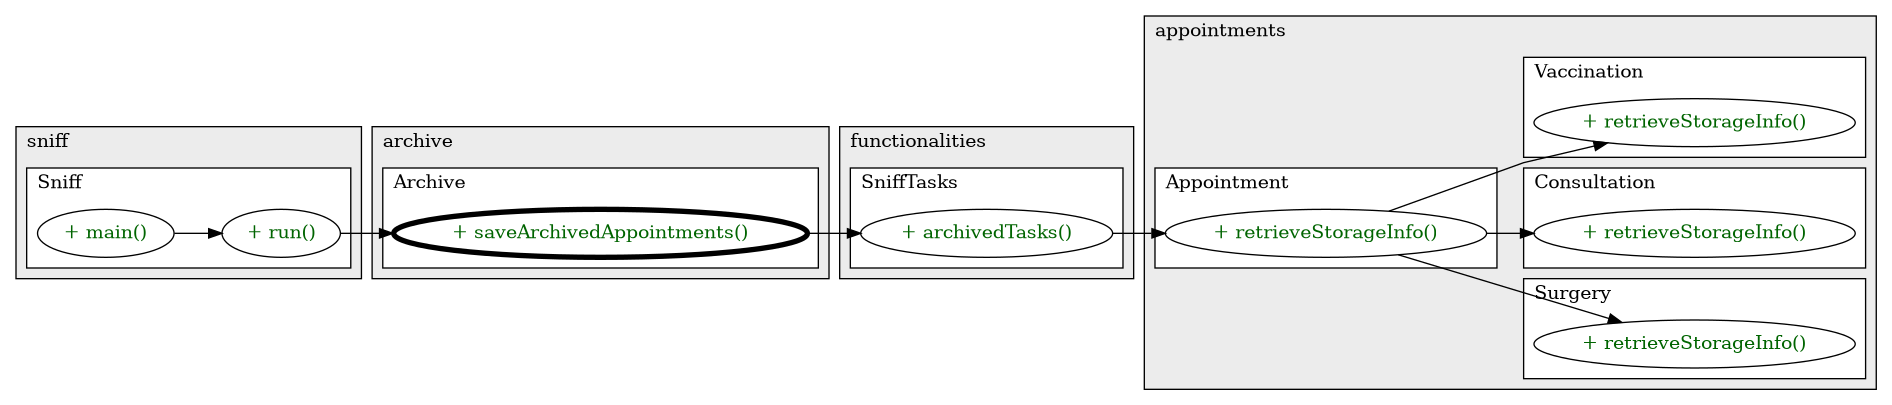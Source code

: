 @startuml

/' diagram meta data start
config=CallConfiguration;
{
  "rootMethod": "archive.Archive#saveArchivedAppointments(String)",
  "projectClassification": {
    "searchMode": "OpenProject", // OpenProject, AllProjects
    "includedProjects": "",
    "pathEndKeywords": "*.impl",
    "isClientPath": "",
    "isClientName": "",
    "isTestPath": "",
    "isTestName": "",
    "isMappingPath": "",
    "isMappingName": "",
    "isDataAccessPath": "",
    "isDataAccessName": "",
    "isDataStructurePath": "",
    "isDataStructureName": "",
    "isInterfaceStructuresPath": "",
    "isInterfaceStructuresName": "",
    "isEntryPointPath": "",
    "isEntryPointName": "",
    "treatFinalFieldsAsMandatory": false
  },
  "graphRestriction": {
    "classPackageExcludeFilter": "",
    "classPackageIncludeFilter": "",
    "classNameExcludeFilter": "",
    "classNameIncludeFilter": "",
    "methodNameExcludeFilter": "",
    "methodNameIncludeFilter": "",
    "removeByInheritance": "", // inheritance/annotation based filtering is done in a second step
    "removeByAnnotation": "",
    "removeByClassPackage": "", // cleanup the graph after inheritance/annotation based filtering is done
    "removeByClassName": "",
    "cutMappings": false,
    "cutEnum": true,
    "cutTests": true,
    "cutClient": true,
    "cutDataAccess": false,
    "cutInterfaceStructures": false,
    "cutDataStructures": false,
    "cutGetterAndSetter": true,
    "cutConstructors": true
  },
  "graphTraversal": {
    "forwardDepth": 3,
    "backwardDepth": 3,
    "classPackageExcludeFilter": "",
    "classPackageIncludeFilter": "",
    "classNameExcludeFilter": "",
    "classNameIncludeFilter": "",
    "methodNameExcludeFilter": "",
    "methodNameIncludeFilter": "",
    "hideMappings": false,
    "hideDataStructures": false,
    "hidePrivateMethods": true,
    "hideInterfaceCalls": true, // indirection: implementation -> interface (is hidden) -> implementation
    "onlyShowApplicationEntryPoints": false, // root node is included
    "useMethodCallsForStructureDiagram": "ForwardOnly" // ForwardOnly, BothDirections, No
  },
  "details": {
    "aggregation": "GroupByClass", // ByClass, GroupByClass, None
    "showMethodParametersTypes": false,
    "showMethodParametersNames": false,
    "showMethodReturnType": false,
    "showPackageLevels": 2,
    "showCallOrder": false,
    "edgeMode": "MethodsOnly", // TypesOnly, MethodsOnly, TypesAndMethods, MethodsAndDirectTypeUsage
    "showDetailedClassStructure": false
  },
  "rootClass": "archive.Archive",
  "extensionCallbackMethod": "" // qualified.class.name#methodName - signature: public static String method(String)
}
diagram meta data end '/



digraph g {
    rankdir="LR"
    splines=polyline
    

'nodes 
subgraph cluster_109586094 { 
   	label=sniff
	labeljust=l
	fillcolor="#ececec"
	style=filled
   
   subgraph cluster_1041190780 { 
   	label=Sniff
	labeljust=l
	fillcolor=white
	style=filled
   
   Sniff655660956XXXmain1859653459[
	label="+ main()"
	style=filled
	fillcolor=white
	tooltip="Sniff

&#10;  Main entry-point for the java.sniff.Sniff application.&#10; "
	fontcolor=darkgreen
];

Sniff655660956XXXrun0[
	label="+ run()"
	style=filled
	fillcolor=white
	tooltip="Sniff

null"
	fontcolor=darkgreen
];
} 
} 

subgraph cluster_1519786164 { 
   	label=appointments
	labeljust=l
	fillcolor="#ececec"
	style=filled
   
   subgraph cluster_1402742336 { 
   	label=Surgery
	labeljust=l
	fillcolor=white
	style=filled
   
   Surgery967792423XXXretrieveStorageInfo0[
	label="+ retrieveStorageInfo()"
	style=filled
	fillcolor=white
	tooltip="Surgery

null"
	fontcolor=darkgreen
];
} 

subgraph cluster_1695540714 { 
   	label=Appointment
	labeljust=l
	fillcolor=white
	style=filled
   
   Appointment967792423XXXretrieveStorageInfo0[
	label="+ retrieveStorageInfo()"
	style=filled
	fillcolor=white
	tooltip="Appointment

null"
	fontcolor=darkgreen
];
} 

subgraph cluster_1811312226 { 
   	label=Consultation
	labeljust=l
	fillcolor=white
	style=filled
   
   Consultation967792423XXXretrieveStorageInfo0[
	label="+ retrieveStorageInfo()"
	style=filled
	fillcolor=white
	tooltip="Consultation

null"
	fontcolor=darkgreen
];
} 

subgraph cluster_462114672 { 
   	label=Vaccination
	labeljust=l
	fillcolor=white
	style=filled
   
   Vaccination967792423XXXretrieveStorageInfo0[
	label="+ retrieveStorageInfo()"
	style=filled
	fillcolor=white
	tooltip="Vaccination

null"
	fontcolor=darkgreen
];
} 
} 

subgraph cluster_579021399 { 
   	label=functionalities
	labeljust=l
	fillcolor="#ececec"
	style=filled
   
   subgraph cluster_203723525 { 
   	label=SniffTasks
	labeljust=l
	fillcolor=white
	style=filled
   
   SniffTasks579021399XXXarchivedTasks387427025[
	label="+ archivedTasks()"
	style=filled
	fillcolor=white
	tooltip="SniffTasks

&#10;  Stores the data of archived tasks into SniffArchive file&#10; &#10;  @param archiveSavedFile The SniffArchive file&#10;  @throws SniffException if there are errors when storing appointment data&#10; "
	fontcolor=darkgreen
];
} 
} 

subgraph cluster_748101438 { 
   	label=archive
	labeljust=l
	fillcolor="#ececec"
	style=filled
   
   subgraph cluster_159156086 { 
   	label=Archive
	labeljust=l
	fillcolor=white
	style=filled
   
   Archive748101438XXXsaveArchivedAppointments1808118735[
	label="+ saveArchivedAppointments()"
	style=filled
	fillcolor=white
	tooltip="Archive

&#10;  Saves the Archived task contents into the SniffArchive File&#10; &#10;  @param filePath The path of the SniffArchive file&#10;  @throws SniffException if Archive file is not found&#10;  "
	penwidth=4
	fontcolor=darkgreen
];
} 
} 

'edges    
Appointment967792423XXXretrieveStorageInfo0 -> Consultation967792423XXXretrieveStorageInfo0;
Appointment967792423XXXretrieveStorageInfo0 -> Surgery967792423XXXretrieveStorageInfo0;
Appointment967792423XXXretrieveStorageInfo0 -> Vaccination967792423XXXretrieveStorageInfo0;
Archive748101438XXXsaveArchivedAppointments1808118735 -> SniffTasks579021399XXXarchivedTasks387427025;
Sniff655660956XXXmain1859653459 -> Sniff655660956XXXrun0;
Sniff655660956XXXrun0 -> Archive748101438XXXsaveArchivedAppointments1808118735;
SniffTasks579021399XXXarchivedTasks387427025 -> Appointment967792423XXXretrieveStorageInfo0;
    
}
@enduml